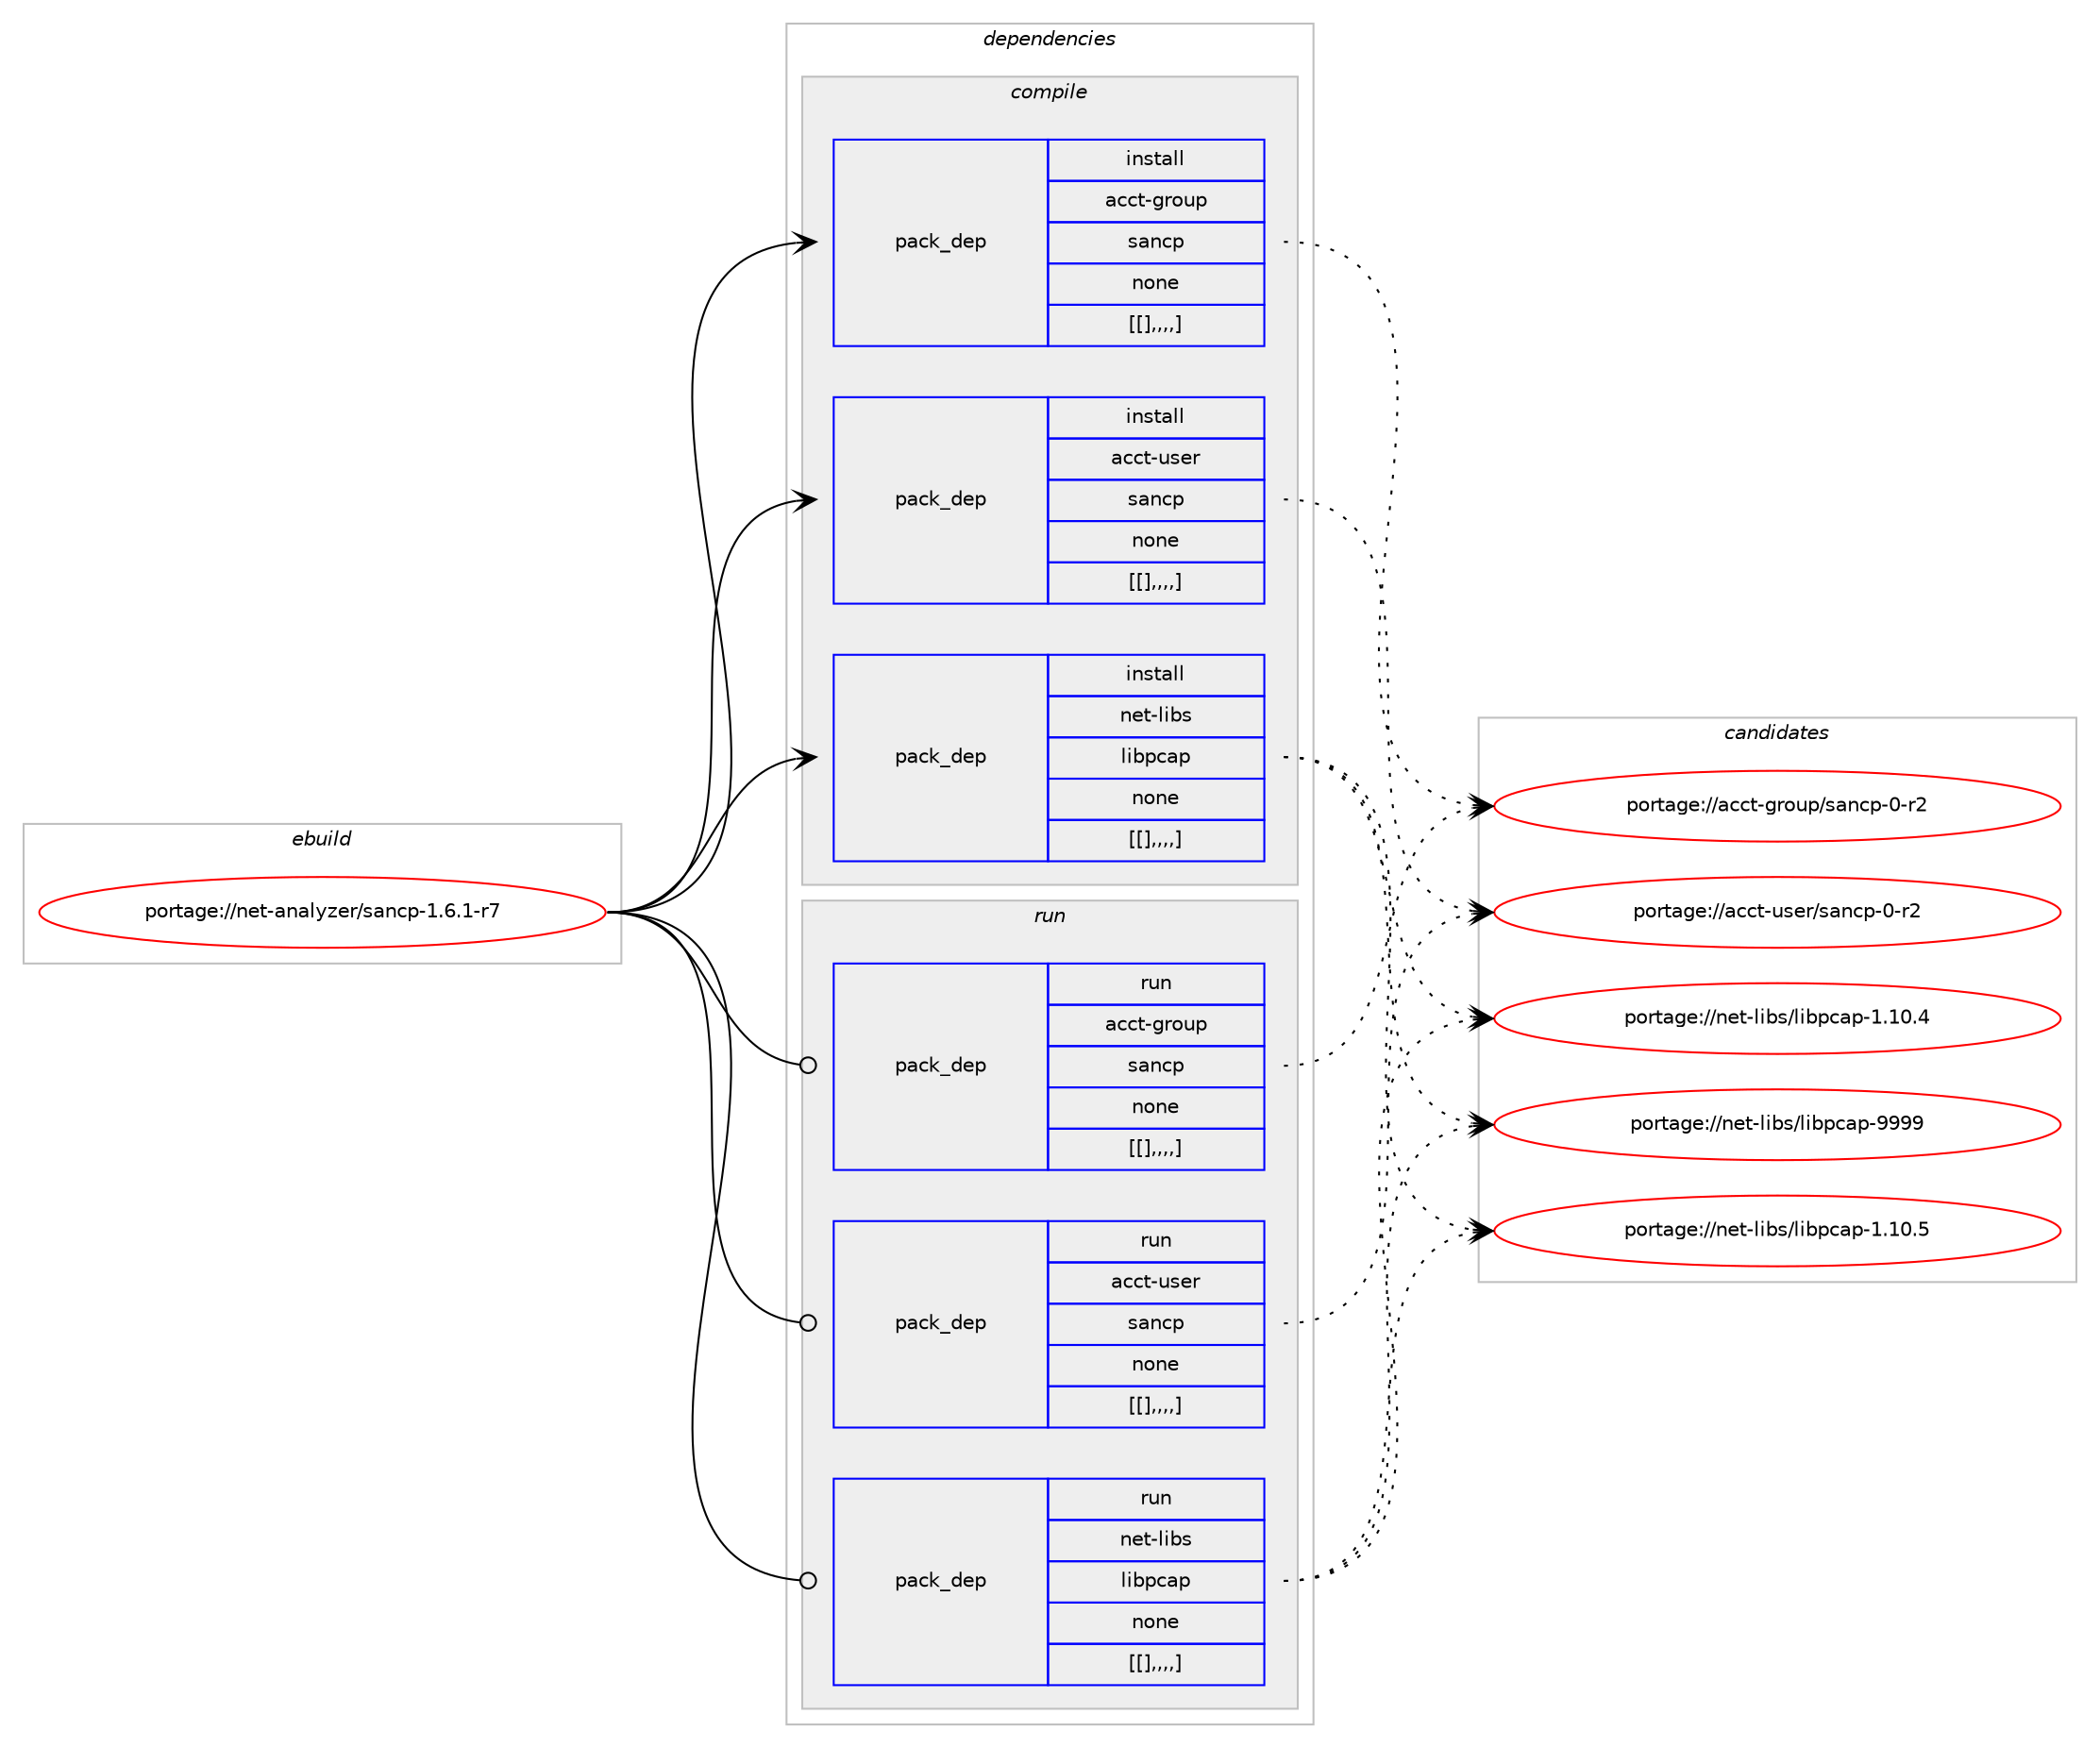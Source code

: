 digraph prolog {

# *************
# Graph options
# *************

newrank=true;
concentrate=true;
compound=true;
graph [rankdir=LR,fontname=Helvetica,fontsize=10,ranksep=1.5];#, ranksep=2.5, nodesep=0.2];
edge  [arrowhead=vee];
node  [fontname=Helvetica,fontsize=10];

# **********
# The ebuild
# **********

subgraph cluster_leftcol {
color=gray;
label=<<i>ebuild</i>>;
id [label="portage://net-analyzer/sancp-1.6.1-r7", color=red, width=4, href="../net-analyzer/sancp-1.6.1-r7.svg"];
}

# ****************
# The dependencies
# ****************

subgraph cluster_midcol {
color=gray;
label=<<i>dependencies</i>>;
subgraph cluster_compile {
fillcolor="#eeeeee";
style=filled;
label=<<i>compile</i>>;
subgraph pack264767 {
dependency360330 [label=<<TABLE BORDER="0" CELLBORDER="1" CELLSPACING="0" CELLPADDING="4" WIDTH="220"><TR><TD ROWSPAN="6" CELLPADDING="30">pack_dep</TD></TR><TR><TD WIDTH="110">install</TD></TR><TR><TD>acct-group</TD></TR><TR><TD>sancp</TD></TR><TR><TD>none</TD></TR><TR><TD>[[],,,,]</TD></TR></TABLE>>, shape=none, color=blue];
}
id:e -> dependency360330:w [weight=20,style="solid",arrowhead="vee"];
subgraph pack264768 {
dependency360331 [label=<<TABLE BORDER="0" CELLBORDER="1" CELLSPACING="0" CELLPADDING="4" WIDTH="220"><TR><TD ROWSPAN="6" CELLPADDING="30">pack_dep</TD></TR><TR><TD WIDTH="110">install</TD></TR><TR><TD>acct-user</TD></TR><TR><TD>sancp</TD></TR><TR><TD>none</TD></TR><TR><TD>[[],,,,]</TD></TR></TABLE>>, shape=none, color=blue];
}
id:e -> dependency360331:w [weight=20,style="solid",arrowhead="vee"];
subgraph pack264769 {
dependency360332 [label=<<TABLE BORDER="0" CELLBORDER="1" CELLSPACING="0" CELLPADDING="4" WIDTH="220"><TR><TD ROWSPAN="6" CELLPADDING="30">pack_dep</TD></TR><TR><TD WIDTH="110">install</TD></TR><TR><TD>net-libs</TD></TR><TR><TD>libpcap</TD></TR><TR><TD>none</TD></TR><TR><TD>[[],,,,]</TD></TR></TABLE>>, shape=none, color=blue];
}
id:e -> dependency360332:w [weight=20,style="solid",arrowhead="vee"];
}
subgraph cluster_compileandrun {
fillcolor="#eeeeee";
style=filled;
label=<<i>compile and run</i>>;
}
subgraph cluster_run {
fillcolor="#eeeeee";
style=filled;
label=<<i>run</i>>;
subgraph pack264770 {
dependency360333 [label=<<TABLE BORDER="0" CELLBORDER="1" CELLSPACING="0" CELLPADDING="4" WIDTH="220"><TR><TD ROWSPAN="6" CELLPADDING="30">pack_dep</TD></TR><TR><TD WIDTH="110">run</TD></TR><TR><TD>acct-group</TD></TR><TR><TD>sancp</TD></TR><TR><TD>none</TD></TR><TR><TD>[[],,,,]</TD></TR></TABLE>>, shape=none, color=blue];
}
id:e -> dependency360333:w [weight=20,style="solid",arrowhead="odot"];
subgraph pack264771 {
dependency360334 [label=<<TABLE BORDER="0" CELLBORDER="1" CELLSPACING="0" CELLPADDING="4" WIDTH="220"><TR><TD ROWSPAN="6" CELLPADDING="30">pack_dep</TD></TR><TR><TD WIDTH="110">run</TD></TR><TR><TD>acct-user</TD></TR><TR><TD>sancp</TD></TR><TR><TD>none</TD></TR><TR><TD>[[],,,,]</TD></TR></TABLE>>, shape=none, color=blue];
}
id:e -> dependency360334:w [weight=20,style="solid",arrowhead="odot"];
subgraph pack264772 {
dependency360335 [label=<<TABLE BORDER="0" CELLBORDER="1" CELLSPACING="0" CELLPADDING="4" WIDTH="220"><TR><TD ROWSPAN="6" CELLPADDING="30">pack_dep</TD></TR><TR><TD WIDTH="110">run</TD></TR><TR><TD>net-libs</TD></TR><TR><TD>libpcap</TD></TR><TR><TD>none</TD></TR><TR><TD>[[],,,,]</TD></TR></TABLE>>, shape=none, color=blue];
}
id:e -> dependency360335:w [weight=20,style="solid",arrowhead="odot"];
}
}

# **************
# The candidates
# **************

subgraph cluster_choices {
rank=same;
color=gray;
label=<<i>candidates</i>>;

subgraph choice264767 {
color=black;
nodesep=1;
choice9799991164510311411111711247115971109911245484511450 [label="portage://acct-group/sancp-0-r2", color=red, width=4,href="../acct-group/sancp-0-r2.svg"];
dependency360330:e -> choice9799991164510311411111711247115971109911245484511450:w [style=dotted,weight="100"];
}
subgraph choice264768 {
color=black;
nodesep=1;
choice9799991164511711510111447115971109911245484511450 [label="portage://acct-user/sancp-0-r2", color=red, width=4,href="../acct-user/sancp-0-r2.svg"];
dependency360331:e -> choice9799991164511711510111447115971109911245484511450:w [style=dotted,weight="100"];
}
subgraph choice264769 {
color=black;
nodesep=1;
choice1101011164510810598115471081059811299971124557575757 [label="portage://net-libs/libpcap-9999", color=red, width=4,href="../net-libs/libpcap-9999.svg"];
choice11010111645108105981154710810598112999711245494649484653 [label="portage://net-libs/libpcap-1.10.5", color=red, width=4,href="../net-libs/libpcap-1.10.5.svg"];
choice11010111645108105981154710810598112999711245494649484652 [label="portage://net-libs/libpcap-1.10.4", color=red, width=4,href="../net-libs/libpcap-1.10.4.svg"];
dependency360332:e -> choice1101011164510810598115471081059811299971124557575757:w [style=dotted,weight="100"];
dependency360332:e -> choice11010111645108105981154710810598112999711245494649484653:w [style=dotted,weight="100"];
dependency360332:e -> choice11010111645108105981154710810598112999711245494649484652:w [style=dotted,weight="100"];
}
subgraph choice264770 {
color=black;
nodesep=1;
choice9799991164510311411111711247115971109911245484511450 [label="portage://acct-group/sancp-0-r2", color=red, width=4,href="../acct-group/sancp-0-r2.svg"];
dependency360333:e -> choice9799991164510311411111711247115971109911245484511450:w [style=dotted,weight="100"];
}
subgraph choice264771 {
color=black;
nodesep=1;
choice9799991164511711510111447115971109911245484511450 [label="portage://acct-user/sancp-0-r2", color=red, width=4,href="../acct-user/sancp-0-r2.svg"];
dependency360334:e -> choice9799991164511711510111447115971109911245484511450:w [style=dotted,weight="100"];
}
subgraph choice264772 {
color=black;
nodesep=1;
choice1101011164510810598115471081059811299971124557575757 [label="portage://net-libs/libpcap-9999", color=red, width=4,href="../net-libs/libpcap-9999.svg"];
choice11010111645108105981154710810598112999711245494649484653 [label="portage://net-libs/libpcap-1.10.5", color=red, width=4,href="../net-libs/libpcap-1.10.5.svg"];
choice11010111645108105981154710810598112999711245494649484652 [label="portage://net-libs/libpcap-1.10.4", color=red, width=4,href="../net-libs/libpcap-1.10.4.svg"];
dependency360335:e -> choice1101011164510810598115471081059811299971124557575757:w [style=dotted,weight="100"];
dependency360335:e -> choice11010111645108105981154710810598112999711245494649484653:w [style=dotted,weight="100"];
dependency360335:e -> choice11010111645108105981154710810598112999711245494649484652:w [style=dotted,weight="100"];
}
}

}
